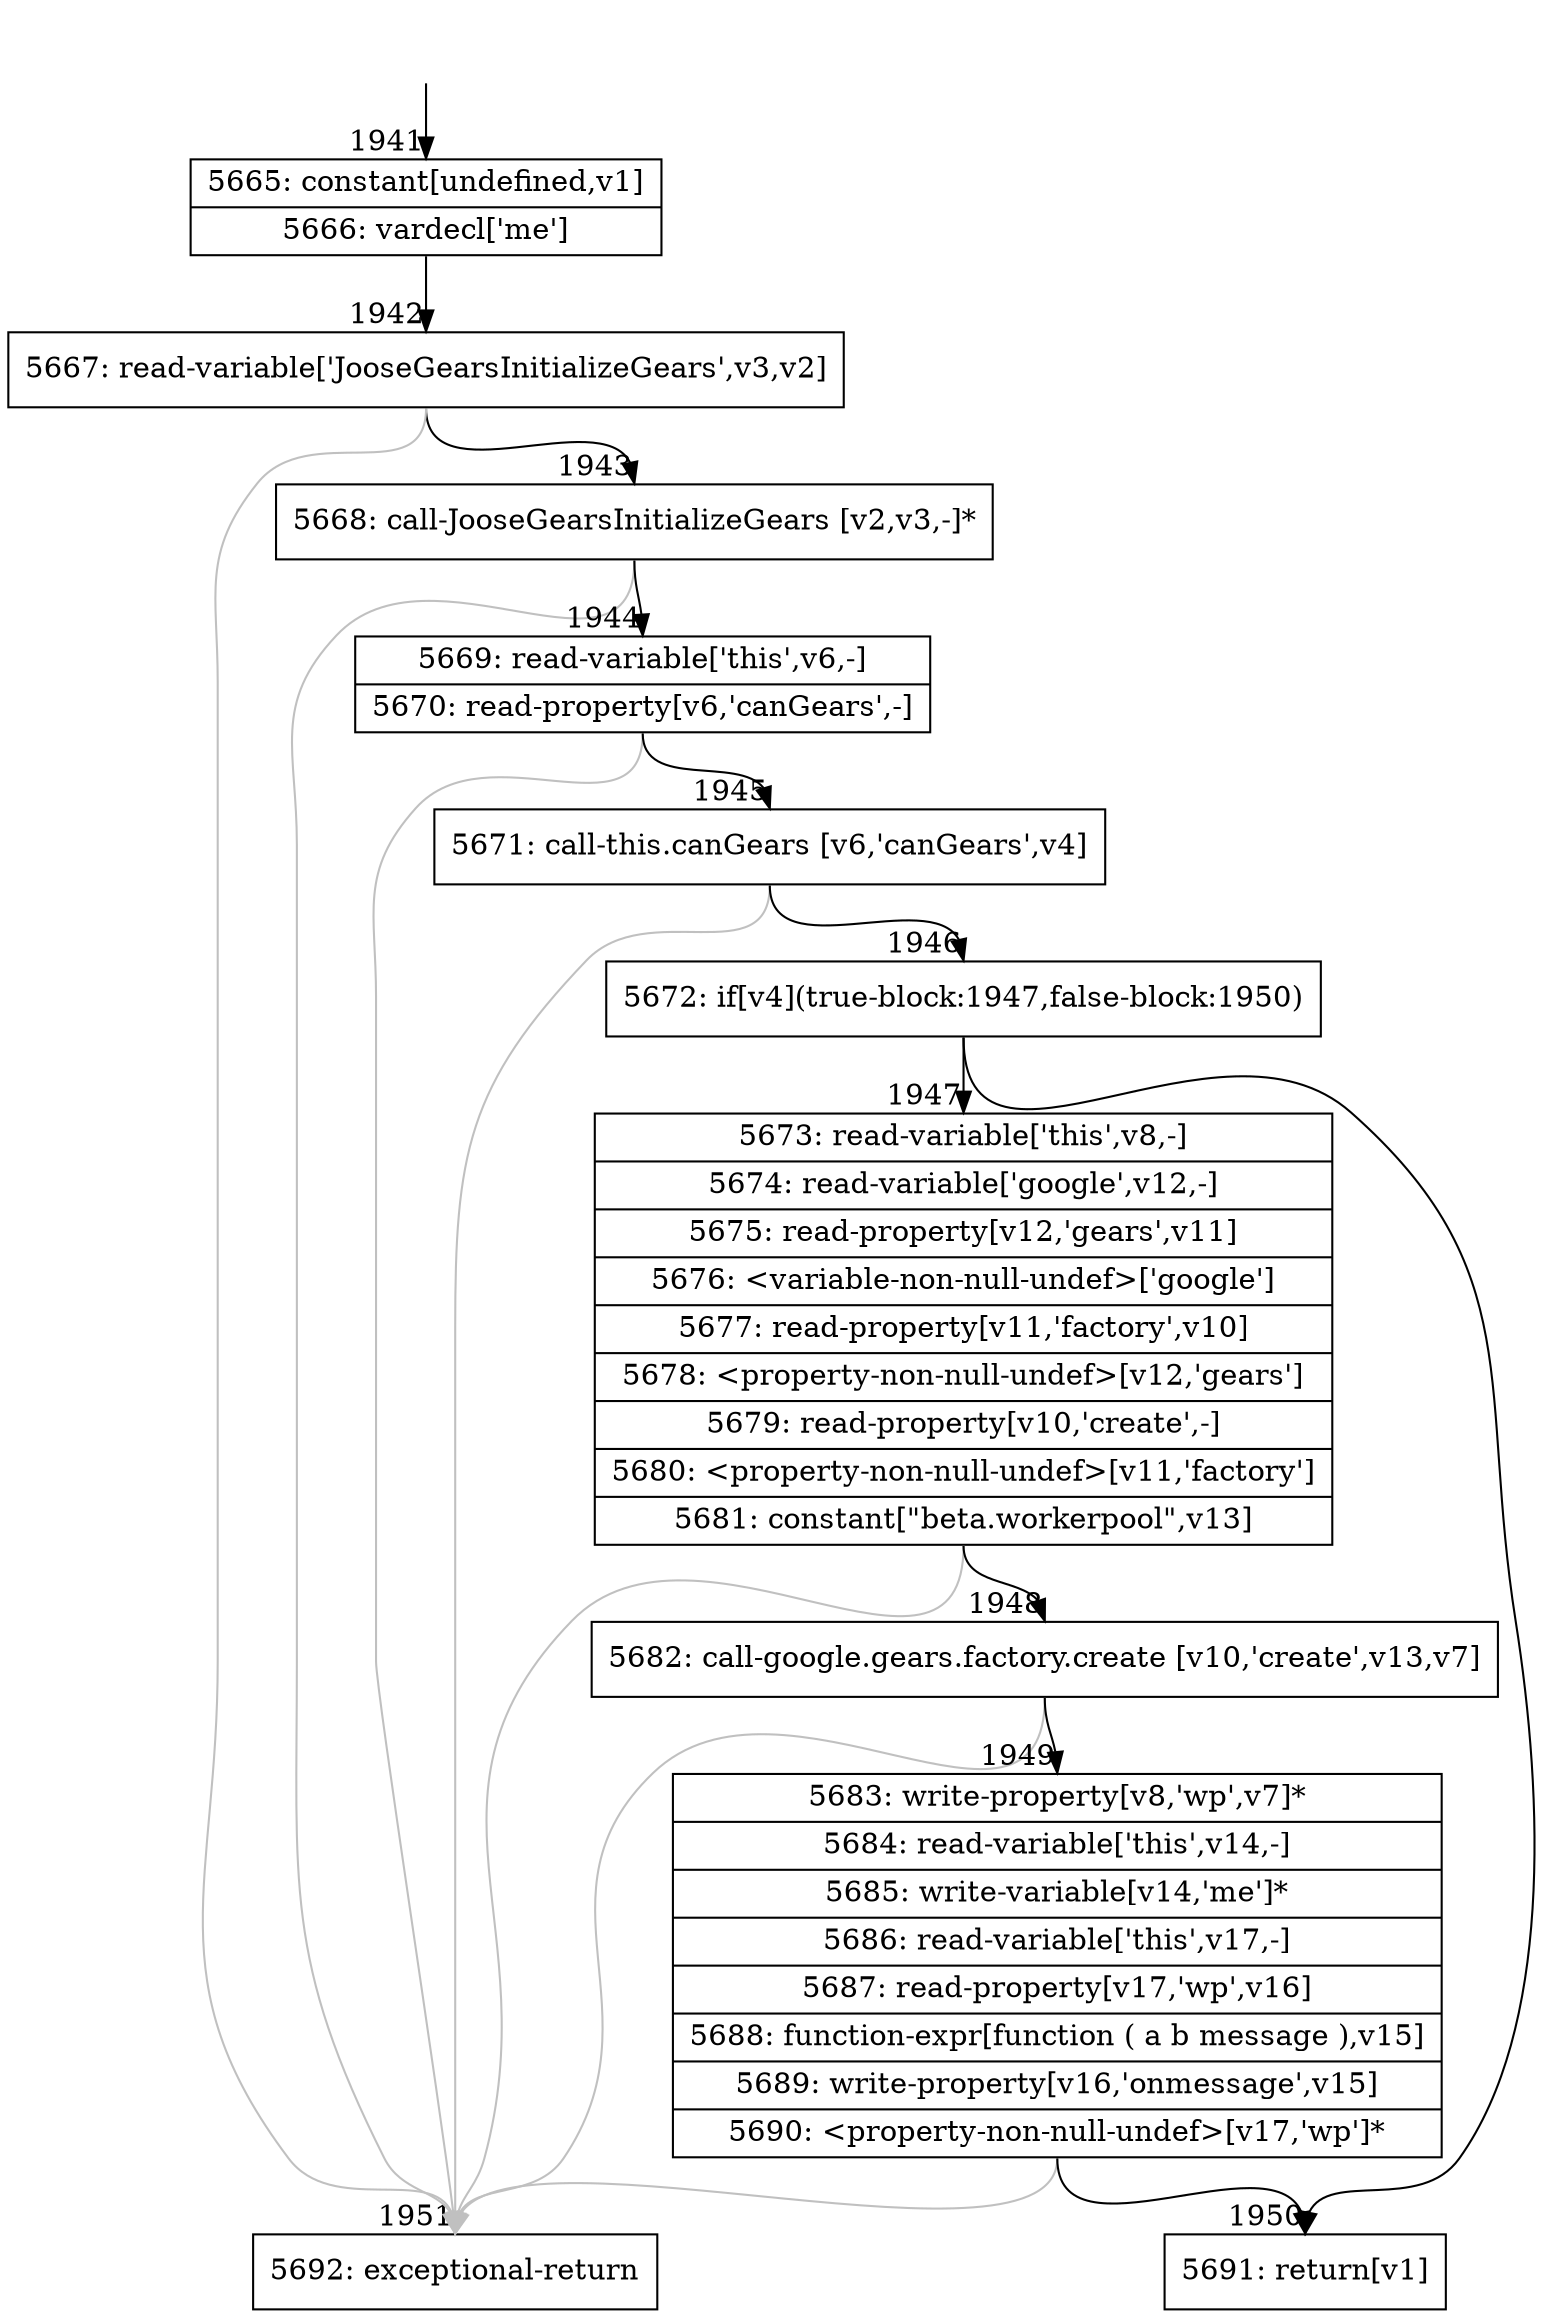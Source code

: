 digraph {
rankdir="TD"
BB_entry224[shape=none,label=""];
BB_entry224 -> BB1941 [tailport=s, headport=n, headlabel="    1941"]
BB1941 [shape=record label="{5665: constant[undefined,v1]|5666: vardecl['me']}" ] 
BB1941 -> BB1942 [tailport=s, headport=n, headlabel="      1942"]
BB1942 [shape=record label="{5667: read-variable['JooseGearsInitializeGears',v3,v2]}" ] 
BB1942 -> BB1943 [tailport=s, headport=n, headlabel="      1943"]
BB1942 -> BB1951 [tailport=s, headport=n, color=gray, headlabel="      1951"]
BB1943 [shape=record label="{5668: call-JooseGearsInitializeGears [v2,v3,-]*}" ] 
BB1943 -> BB1944 [tailport=s, headport=n, headlabel="      1944"]
BB1943 -> BB1951 [tailport=s, headport=n, color=gray]
BB1944 [shape=record label="{5669: read-variable['this',v6,-]|5670: read-property[v6,'canGears',-]}" ] 
BB1944 -> BB1945 [tailport=s, headport=n, headlabel="      1945"]
BB1944 -> BB1951 [tailport=s, headport=n, color=gray]
BB1945 [shape=record label="{5671: call-this.canGears [v6,'canGears',v4]}" ] 
BB1945 -> BB1946 [tailport=s, headport=n, headlabel="      1946"]
BB1945 -> BB1951 [tailport=s, headport=n, color=gray]
BB1946 [shape=record label="{5672: if[v4](true-block:1947,false-block:1950)}" ] 
BB1946 -> BB1947 [tailport=s, headport=n, headlabel="      1947"]
BB1946 -> BB1950 [tailport=s, headport=n, headlabel="      1950"]
BB1947 [shape=record label="{5673: read-variable['this',v8,-]|5674: read-variable['google',v12,-]|5675: read-property[v12,'gears',v11]|5676: \<variable-non-null-undef\>['google']|5677: read-property[v11,'factory',v10]|5678: \<property-non-null-undef\>[v12,'gears']|5679: read-property[v10,'create',-]|5680: \<property-non-null-undef\>[v11,'factory']|5681: constant[\"beta.workerpool\",v13]}" ] 
BB1947 -> BB1948 [tailport=s, headport=n, headlabel="      1948"]
BB1947 -> BB1951 [tailport=s, headport=n, color=gray]
BB1948 [shape=record label="{5682: call-google.gears.factory.create [v10,'create',v13,v7]}" ] 
BB1948 -> BB1949 [tailport=s, headport=n, headlabel="      1949"]
BB1948 -> BB1951 [tailport=s, headport=n, color=gray]
BB1949 [shape=record label="{5683: write-property[v8,'wp',v7]*|5684: read-variable['this',v14,-]|5685: write-variable[v14,'me']*|5686: read-variable['this',v17,-]|5687: read-property[v17,'wp',v16]|5688: function-expr[function ( a b message ),v15]|5689: write-property[v16,'onmessage',v15]|5690: \<property-non-null-undef\>[v17,'wp']*}" ] 
BB1949 -> BB1950 [tailport=s, headport=n]
BB1949 -> BB1951 [tailport=s, headport=n, color=gray]
BB1950 [shape=record label="{5691: return[v1]}" ] 
BB1951 [shape=record label="{5692: exceptional-return}" ] 
//#$~ 2253
}
